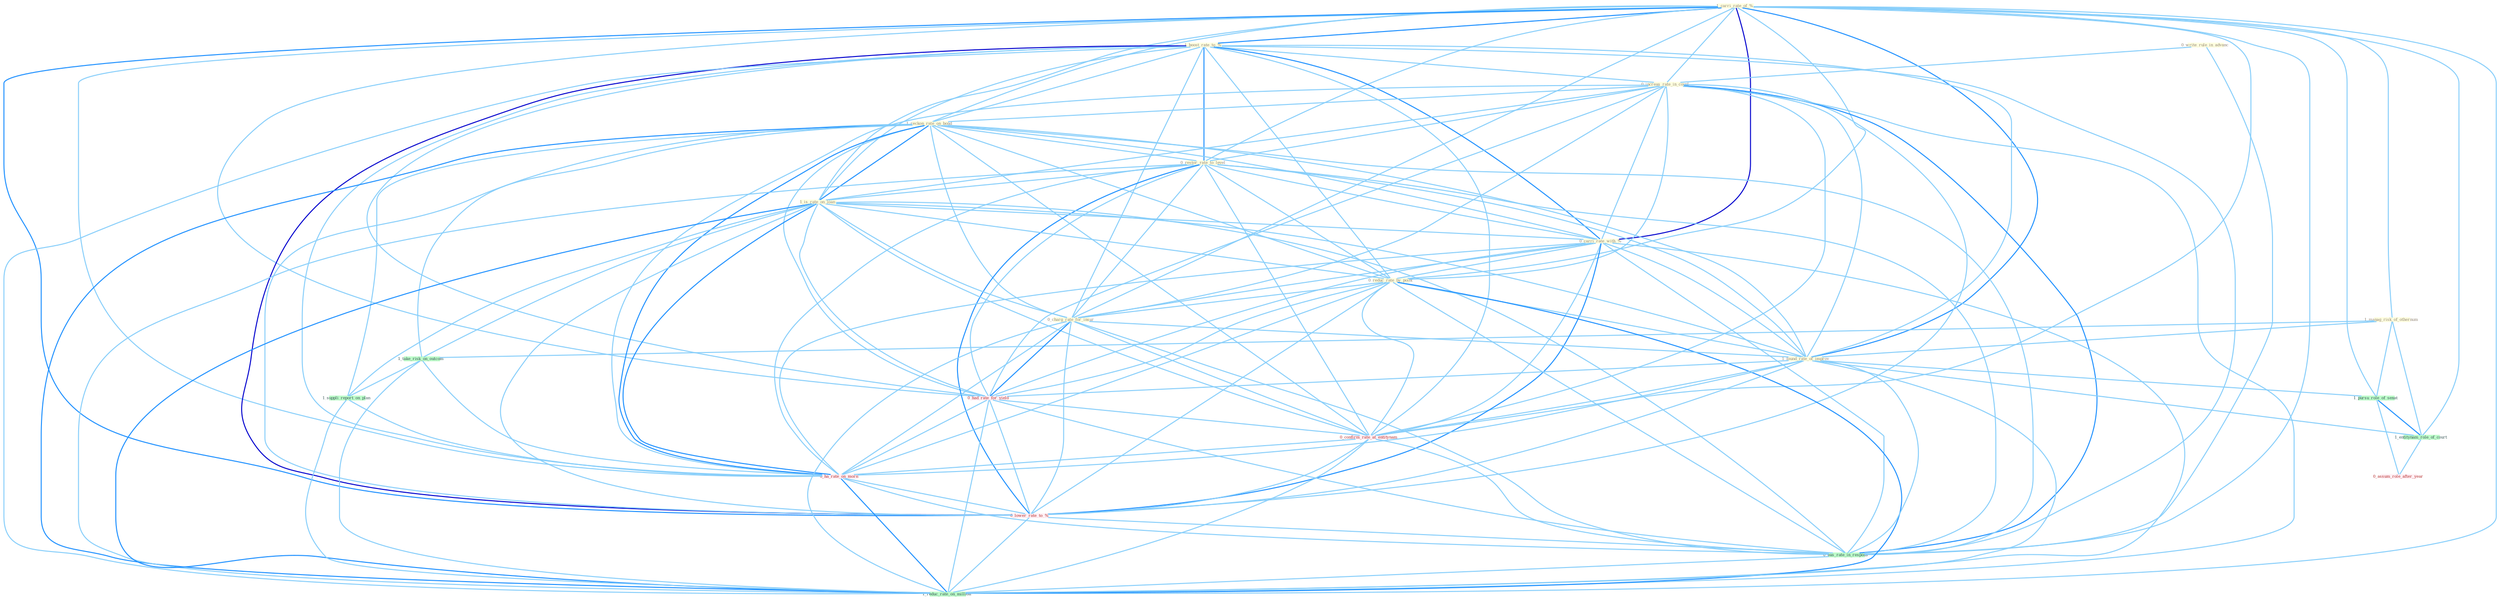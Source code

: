 Graph G{ 
    node
    [shape=polygon,style=filled,width=.5,height=.06,color="#BDFCC9",fixedsize=true,fontsize=4,
    fontcolor="#2f4f4f"];
    {node
    [color="#ffffe0", fontcolor="#8b7d6b"] "1_carri_rate_of_% " "1_manag_risk_of_othernum " "0_write_rule_in_advanc " "1_boost_rate_to_% " "0_increas_rate_in_coupl " "1_reckon_rate_on_bond " "0_restor_rate_to_level " "1_is_rate_on_loan " "0_carri_rate_with_% " "0_reduc_rate_by_point " "0_charg_rate_for_insur " "1_found_rate_of_improv "}
{node [color="#fff0f5", fontcolor="#b22222"] "0_had_rate_for_yield " "0_confirm_rate_at_entitynam " "0_ha_rate_on_morn " "0_lower_rate_to_% " "0_assum_role_after_year "}
edge [color="#B0E2FF"];

	"1_carri_rate_of_% " -- "1_manag_risk_of_othernum " [w="1", color="#87cefa" ];
	"1_carri_rate_of_% " -- "1_boost_rate_to_% " [w="2", color="#1e90ff" , len=0.8];
	"1_carri_rate_of_% " -- "0_increas_rate_in_coupl " [w="1", color="#87cefa" ];
	"1_carri_rate_of_% " -- "1_reckon_rate_on_bond " [w="1", color="#87cefa" ];
	"1_carri_rate_of_% " -- "0_restor_rate_to_level " [w="1", color="#87cefa" ];
	"1_carri_rate_of_% " -- "1_is_rate_on_loan " [w="1", color="#87cefa" ];
	"1_carri_rate_of_% " -- "0_carri_rate_with_% " [w="3", color="#0000cd" , len=0.6];
	"1_carri_rate_of_% " -- "0_reduc_rate_by_point " [w="1", color="#87cefa" ];
	"1_carri_rate_of_% " -- "0_charg_rate_for_insur " [w="1", color="#87cefa" ];
	"1_carri_rate_of_% " -- "1_found_rate_of_improv " [w="2", color="#1e90ff" , len=0.8];
	"1_carri_rate_of_% " -- "1_pursu_role_of_senat " [w="1", color="#87cefa" ];
	"1_carri_rate_of_% " -- "0_had_rate_for_yield " [w="1", color="#87cefa" ];
	"1_carri_rate_of_% " -- "0_confirm_rate_at_entitynam " [w="1", color="#87cefa" ];
	"1_carri_rate_of_% " -- "0_ha_rate_on_morn " [w="1", color="#87cefa" ];
	"1_carri_rate_of_% " -- "1_entitynam_role_of_court " [w="1", color="#87cefa" ];
	"1_carri_rate_of_% " -- "0_lower_rate_to_% " [w="2", color="#1e90ff" , len=0.8];
	"1_carri_rate_of_% " -- "0_eas_rate_in_respons " [w="1", color="#87cefa" ];
	"1_carri_rate_of_% " -- "1_reduc_rate_on_million " [w="1", color="#87cefa" ];
	"1_manag_risk_of_othernum " -- "1_found_rate_of_improv " [w="1", color="#87cefa" ];
	"1_manag_risk_of_othernum " -- "1_pursu_role_of_senat " [w="1", color="#87cefa" ];
	"1_manag_risk_of_othernum " -- "1_take_risk_on_outcom " [w="1", color="#87cefa" ];
	"1_manag_risk_of_othernum " -- "1_entitynam_role_of_court " [w="1", color="#87cefa" ];
	"0_write_rule_in_advanc " -- "0_increas_rate_in_coupl " [w="1", color="#87cefa" ];
	"0_write_rule_in_advanc " -- "0_eas_rate_in_respons " [w="1", color="#87cefa" ];
	"1_boost_rate_to_% " -- "0_increas_rate_in_coupl " [w="1", color="#87cefa" ];
	"1_boost_rate_to_% " -- "1_reckon_rate_on_bond " [w="1", color="#87cefa" ];
	"1_boost_rate_to_% " -- "0_restor_rate_to_level " [w="2", color="#1e90ff" , len=0.8];
	"1_boost_rate_to_% " -- "1_is_rate_on_loan " [w="1", color="#87cefa" ];
	"1_boost_rate_to_% " -- "0_carri_rate_with_% " [w="2", color="#1e90ff" , len=0.8];
	"1_boost_rate_to_% " -- "0_reduc_rate_by_point " [w="1", color="#87cefa" ];
	"1_boost_rate_to_% " -- "0_charg_rate_for_insur " [w="1", color="#87cefa" ];
	"1_boost_rate_to_% " -- "1_found_rate_of_improv " [w="1", color="#87cefa" ];
	"1_boost_rate_to_% " -- "0_had_rate_for_yield " [w="1", color="#87cefa" ];
	"1_boost_rate_to_% " -- "0_confirm_rate_at_entitynam " [w="1", color="#87cefa" ];
	"1_boost_rate_to_% " -- "0_ha_rate_on_morn " [w="1", color="#87cefa" ];
	"1_boost_rate_to_% " -- "0_lower_rate_to_% " [w="3", color="#0000cd" , len=0.6];
	"1_boost_rate_to_% " -- "0_eas_rate_in_respons " [w="1", color="#87cefa" ];
	"1_boost_rate_to_% " -- "1_reduc_rate_on_million " [w="1", color="#87cefa" ];
	"0_increas_rate_in_coupl " -- "1_reckon_rate_on_bond " [w="1", color="#87cefa" ];
	"0_increas_rate_in_coupl " -- "0_restor_rate_to_level " [w="1", color="#87cefa" ];
	"0_increas_rate_in_coupl " -- "1_is_rate_on_loan " [w="1", color="#87cefa" ];
	"0_increas_rate_in_coupl " -- "0_carri_rate_with_% " [w="1", color="#87cefa" ];
	"0_increas_rate_in_coupl " -- "0_reduc_rate_by_point " [w="1", color="#87cefa" ];
	"0_increas_rate_in_coupl " -- "0_charg_rate_for_insur " [w="1", color="#87cefa" ];
	"0_increas_rate_in_coupl " -- "1_found_rate_of_improv " [w="1", color="#87cefa" ];
	"0_increas_rate_in_coupl " -- "0_had_rate_for_yield " [w="1", color="#87cefa" ];
	"0_increas_rate_in_coupl " -- "0_confirm_rate_at_entitynam " [w="1", color="#87cefa" ];
	"0_increas_rate_in_coupl " -- "0_ha_rate_on_morn " [w="1", color="#87cefa" ];
	"0_increas_rate_in_coupl " -- "0_lower_rate_to_% " [w="1", color="#87cefa" ];
	"0_increas_rate_in_coupl " -- "0_eas_rate_in_respons " [w="2", color="#1e90ff" , len=0.8];
	"0_increas_rate_in_coupl " -- "1_reduc_rate_on_million " [w="1", color="#87cefa" ];
	"1_reckon_rate_on_bond " -- "0_restor_rate_to_level " [w="1", color="#87cefa" ];
	"1_reckon_rate_on_bond " -- "1_is_rate_on_loan " [w="2", color="#1e90ff" , len=0.8];
	"1_reckon_rate_on_bond " -- "0_carri_rate_with_% " [w="1", color="#87cefa" ];
	"1_reckon_rate_on_bond " -- "0_reduc_rate_by_point " [w="1", color="#87cefa" ];
	"1_reckon_rate_on_bond " -- "0_charg_rate_for_insur " [w="1", color="#87cefa" ];
	"1_reckon_rate_on_bond " -- "1_found_rate_of_improv " [w="1", color="#87cefa" ];
	"1_reckon_rate_on_bond " -- "1_take_risk_on_outcom " [w="1", color="#87cefa" ];
	"1_reckon_rate_on_bond " -- "1_suppli_report_on_plan " [w="1", color="#87cefa" ];
	"1_reckon_rate_on_bond " -- "0_had_rate_for_yield " [w="1", color="#87cefa" ];
	"1_reckon_rate_on_bond " -- "0_confirm_rate_at_entitynam " [w="1", color="#87cefa" ];
	"1_reckon_rate_on_bond " -- "0_ha_rate_on_morn " [w="2", color="#1e90ff" , len=0.8];
	"1_reckon_rate_on_bond " -- "0_lower_rate_to_% " [w="1", color="#87cefa" ];
	"1_reckon_rate_on_bond " -- "0_eas_rate_in_respons " [w="1", color="#87cefa" ];
	"1_reckon_rate_on_bond " -- "1_reduc_rate_on_million " [w="2", color="#1e90ff" , len=0.8];
	"0_restor_rate_to_level " -- "1_is_rate_on_loan " [w="1", color="#87cefa" ];
	"0_restor_rate_to_level " -- "0_carri_rate_with_% " [w="1", color="#87cefa" ];
	"0_restor_rate_to_level " -- "0_reduc_rate_by_point " [w="1", color="#87cefa" ];
	"0_restor_rate_to_level " -- "0_charg_rate_for_insur " [w="1", color="#87cefa" ];
	"0_restor_rate_to_level " -- "1_found_rate_of_improv " [w="1", color="#87cefa" ];
	"0_restor_rate_to_level " -- "0_had_rate_for_yield " [w="1", color="#87cefa" ];
	"0_restor_rate_to_level " -- "0_confirm_rate_at_entitynam " [w="1", color="#87cefa" ];
	"0_restor_rate_to_level " -- "0_ha_rate_on_morn " [w="1", color="#87cefa" ];
	"0_restor_rate_to_level " -- "0_lower_rate_to_% " [w="2", color="#1e90ff" , len=0.8];
	"0_restor_rate_to_level " -- "0_eas_rate_in_respons " [w="1", color="#87cefa" ];
	"0_restor_rate_to_level " -- "1_reduc_rate_on_million " [w="1", color="#87cefa" ];
	"1_is_rate_on_loan " -- "0_carri_rate_with_% " [w="1", color="#87cefa" ];
	"1_is_rate_on_loan " -- "0_reduc_rate_by_point " [w="1", color="#87cefa" ];
	"1_is_rate_on_loan " -- "0_charg_rate_for_insur " [w="1", color="#87cefa" ];
	"1_is_rate_on_loan " -- "1_found_rate_of_improv " [w="1", color="#87cefa" ];
	"1_is_rate_on_loan " -- "1_take_risk_on_outcom " [w="1", color="#87cefa" ];
	"1_is_rate_on_loan " -- "1_suppli_report_on_plan " [w="1", color="#87cefa" ];
	"1_is_rate_on_loan " -- "0_had_rate_for_yield " [w="1", color="#87cefa" ];
	"1_is_rate_on_loan " -- "0_confirm_rate_at_entitynam " [w="1", color="#87cefa" ];
	"1_is_rate_on_loan " -- "0_ha_rate_on_morn " [w="2", color="#1e90ff" , len=0.8];
	"1_is_rate_on_loan " -- "0_lower_rate_to_% " [w="1", color="#87cefa" ];
	"1_is_rate_on_loan " -- "0_eas_rate_in_respons " [w="1", color="#87cefa" ];
	"1_is_rate_on_loan " -- "1_reduc_rate_on_million " [w="2", color="#1e90ff" , len=0.8];
	"0_carri_rate_with_% " -- "0_reduc_rate_by_point " [w="1", color="#87cefa" ];
	"0_carri_rate_with_% " -- "0_charg_rate_for_insur " [w="1", color="#87cefa" ];
	"0_carri_rate_with_% " -- "1_found_rate_of_improv " [w="1", color="#87cefa" ];
	"0_carri_rate_with_% " -- "0_had_rate_for_yield " [w="1", color="#87cefa" ];
	"0_carri_rate_with_% " -- "0_confirm_rate_at_entitynam " [w="1", color="#87cefa" ];
	"0_carri_rate_with_% " -- "0_ha_rate_on_morn " [w="1", color="#87cefa" ];
	"0_carri_rate_with_% " -- "0_lower_rate_to_% " [w="2", color="#1e90ff" , len=0.8];
	"0_carri_rate_with_% " -- "0_eas_rate_in_respons " [w="1", color="#87cefa" ];
	"0_carri_rate_with_% " -- "1_reduc_rate_on_million " [w="1", color="#87cefa" ];
	"0_reduc_rate_by_point " -- "0_charg_rate_for_insur " [w="1", color="#87cefa" ];
	"0_reduc_rate_by_point " -- "1_found_rate_of_improv " [w="1", color="#87cefa" ];
	"0_reduc_rate_by_point " -- "0_had_rate_for_yield " [w="1", color="#87cefa" ];
	"0_reduc_rate_by_point " -- "0_confirm_rate_at_entitynam " [w="1", color="#87cefa" ];
	"0_reduc_rate_by_point " -- "0_ha_rate_on_morn " [w="1", color="#87cefa" ];
	"0_reduc_rate_by_point " -- "0_lower_rate_to_% " [w="1", color="#87cefa" ];
	"0_reduc_rate_by_point " -- "0_eas_rate_in_respons " [w="1", color="#87cefa" ];
	"0_reduc_rate_by_point " -- "1_reduc_rate_on_million " [w="2", color="#1e90ff" , len=0.8];
	"0_charg_rate_for_insur " -- "1_found_rate_of_improv " [w="1", color="#87cefa" ];
	"0_charg_rate_for_insur " -- "0_had_rate_for_yield " [w="2", color="#1e90ff" , len=0.8];
	"0_charg_rate_for_insur " -- "0_confirm_rate_at_entitynam " [w="1", color="#87cefa" ];
	"0_charg_rate_for_insur " -- "0_ha_rate_on_morn " [w="1", color="#87cefa" ];
	"0_charg_rate_for_insur " -- "0_lower_rate_to_% " [w="1", color="#87cefa" ];
	"0_charg_rate_for_insur " -- "0_eas_rate_in_respons " [w="1", color="#87cefa" ];
	"0_charg_rate_for_insur " -- "1_reduc_rate_on_million " [w="1", color="#87cefa" ];
	"1_found_rate_of_improv " -- "1_pursu_role_of_senat " [w="1", color="#87cefa" ];
	"1_found_rate_of_improv " -- "0_had_rate_for_yield " [w="1", color="#87cefa" ];
	"1_found_rate_of_improv " -- "0_confirm_rate_at_entitynam " [w="1", color="#87cefa" ];
	"1_found_rate_of_improv " -- "0_ha_rate_on_morn " [w="1", color="#87cefa" ];
	"1_found_rate_of_improv " -- "1_entitynam_role_of_court " [w="1", color="#87cefa" ];
	"1_found_rate_of_improv " -- "0_lower_rate_to_% " [w="1", color="#87cefa" ];
	"1_found_rate_of_improv " -- "0_eas_rate_in_respons " [w="1", color="#87cefa" ];
	"1_found_rate_of_improv " -- "1_reduc_rate_on_million " [w="1", color="#87cefa" ];
	"1_pursu_role_of_senat " -- "1_entitynam_role_of_court " [w="2", color="#1e90ff" , len=0.8];
	"1_pursu_role_of_senat " -- "0_assum_role_after_year " [w="1", color="#87cefa" ];
	"1_take_risk_on_outcom " -- "1_suppli_report_on_plan " [w="1", color="#87cefa" ];
	"1_take_risk_on_outcom " -- "0_ha_rate_on_morn " [w="1", color="#87cefa" ];
	"1_take_risk_on_outcom " -- "1_reduc_rate_on_million " [w="1", color="#87cefa" ];
	"1_suppli_report_on_plan " -- "0_ha_rate_on_morn " [w="1", color="#87cefa" ];
	"1_suppli_report_on_plan " -- "1_reduc_rate_on_million " [w="1", color="#87cefa" ];
	"0_had_rate_for_yield " -- "0_confirm_rate_at_entitynam " [w="1", color="#87cefa" ];
	"0_had_rate_for_yield " -- "0_ha_rate_on_morn " [w="1", color="#87cefa" ];
	"0_had_rate_for_yield " -- "0_lower_rate_to_% " [w="1", color="#87cefa" ];
	"0_had_rate_for_yield " -- "0_eas_rate_in_respons " [w="1", color="#87cefa" ];
	"0_had_rate_for_yield " -- "1_reduc_rate_on_million " [w="1", color="#87cefa" ];
	"0_confirm_rate_at_entitynam " -- "0_ha_rate_on_morn " [w="1", color="#87cefa" ];
	"0_confirm_rate_at_entitynam " -- "0_lower_rate_to_% " [w="1", color="#87cefa" ];
	"0_confirm_rate_at_entitynam " -- "0_eas_rate_in_respons " [w="1", color="#87cefa" ];
	"0_confirm_rate_at_entitynam " -- "1_reduc_rate_on_million " [w="1", color="#87cefa" ];
	"0_ha_rate_on_morn " -- "0_lower_rate_to_% " [w="1", color="#87cefa" ];
	"0_ha_rate_on_morn " -- "0_eas_rate_in_respons " [w="1", color="#87cefa" ];
	"0_ha_rate_on_morn " -- "1_reduc_rate_on_million " [w="2", color="#1e90ff" , len=0.8];
	"1_entitynam_role_of_court " -- "0_assum_role_after_year " [w="1", color="#87cefa" ];
	"0_lower_rate_to_% " -- "0_eas_rate_in_respons " [w="1", color="#87cefa" ];
	"0_lower_rate_to_% " -- "1_reduc_rate_on_million " [w="1", color="#87cefa" ];
	"0_eas_rate_in_respons " -- "1_reduc_rate_on_million " [w="1", color="#87cefa" ];
}